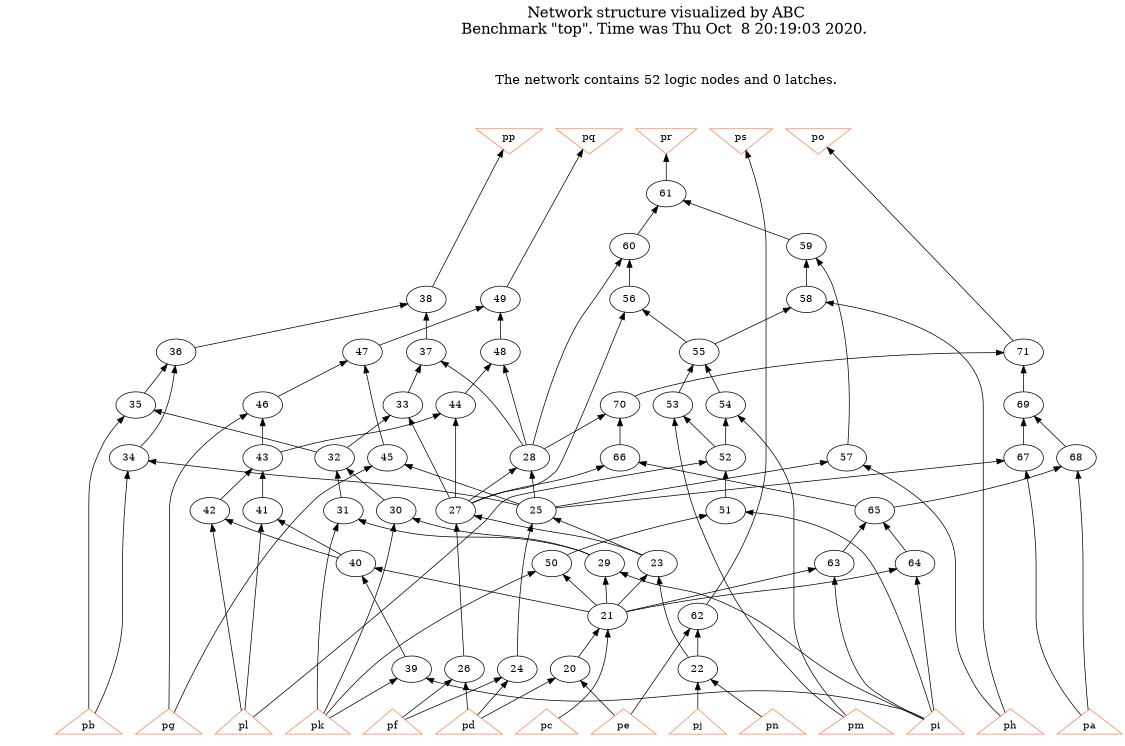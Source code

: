 # Network structure generated by ABC

digraph network {
size = "7.5,10";
center = true;
edge [dir = back];

{
  node [shape = plaintext];
  edge [style = invis];
  LevelTitle1 [label=""];
  LevelTitle2 [label=""];
  Level11 [label = ""];
  Level10 [label = ""];
  Level9 [label = ""];
  Level8 [label = ""];
  Level7 [label = ""];
  Level6 [label = ""];
  Level5 [label = ""];
  Level4 [label = ""];
  Level3 [label = ""];
  Level2 [label = ""];
  Level1 [label = ""];
  Level0 [label = ""];
  LevelTitle1 ->  LevelTitle2 ->  Level11 ->  Level10 ->  Level9 ->  Level8 ->  Level7 ->  Level6 ->  Level5 ->  Level4 ->  Level3 ->  Level2 ->  Level1 ->  Level0;
}

{
  rank = same;
  LevelTitle1;
  title1 [shape=plaintext,
          fontsize=20,
          fontname = "Times-Roman",
          label="Network structure visualized by ABC\nBenchmark \"top\". Time was Thu Oct  8 20:19:03 2020. "
         ];
}

{
  rank = same;
  LevelTitle2;
  title2 [shape=plaintext,
          fontsize=18,
          fontname = "Times-Roman",
          label="The network contains 52 logic nodes and 0 latches.\n"
         ];
}

{
  rank = same;
  Level11;
  Node15 [label = "pp", shape = invtriangle, color = coral, fillcolor = coral];
  Node16 [label = "pq", shape = invtriangle, color = coral, fillcolor = coral];
  Node17 [label = "pr", shape = invtriangle, color = coral, fillcolor = coral];
  Node18 [label = "ps", shape = invtriangle, color = coral, fillcolor = coral];
  Node19 [label = "po", shape = invtriangle, color = coral, fillcolor = coral];
}

{
  rank = same;
  Level10;
  Node61 [label = "61\n", shape = ellipse];
}

{
  rank = same;
  Level9;
  Node59 [label = "59\n", shape = ellipse];
  Node60 [label = "60\n", shape = ellipse];
}

{
  rank = same;
  Level8;
  Node38 [label = "38\n", shape = ellipse];
  Node49 [label = "49\n", shape = ellipse];
  Node56 [label = "56\n", shape = ellipse];
  Node58 [label = "58\n", shape = ellipse];
}

{
  rank = same;
  Level7;
  Node36 [label = "36\n", shape = ellipse];
  Node37 [label = "37\n", shape = ellipse];
  Node47 [label = "47\n", shape = ellipse];
  Node48 [label = "48\n", shape = ellipse];
  Node55 [label = "55\n", shape = ellipse];
  Node71 [label = "71\n", shape = ellipse];
}

{
  rank = same;
  Level6;
  Node33 [label = "33\n", shape = ellipse];
  Node35 [label = "35\n", shape = ellipse];
  Node44 [label = "44\n", shape = ellipse];
  Node46 [label = "46\n", shape = ellipse];
  Node53 [label = "53\n", shape = ellipse];
  Node54 [label = "54\n", shape = ellipse];
  Node69 [label = "69\n", shape = ellipse];
  Node70 [label = "70\n", shape = ellipse];
}

{
  rank = same;
  Level5;
  Node28 [label = "28\n", shape = ellipse];
  Node32 [label = "32\n", shape = ellipse];
  Node34 [label = "34\n", shape = ellipse];
  Node43 [label = "43\n", shape = ellipse];
  Node45 [label = "45\n", shape = ellipse];
  Node52 [label = "52\n", shape = ellipse];
  Node57 [label = "57\n", shape = ellipse];
  Node66 [label = "66\n", shape = ellipse];
  Node67 [label = "67\n", shape = ellipse];
  Node68 [label = "68\n", shape = ellipse];
}

{
  rank = same;
  Level4;
  Node25 [label = "25\n", shape = ellipse];
  Node27 [label = "27\n", shape = ellipse];
  Node30 [label = "30\n", shape = ellipse];
  Node31 [label = "31\n", shape = ellipse];
  Node41 [label = "41\n", shape = ellipse];
  Node42 [label = "42\n", shape = ellipse];
  Node51 [label = "51\n", shape = ellipse];
  Node65 [label = "65\n", shape = ellipse];
}

{
  rank = same;
  Level3;
  Node23 [label = "23\n", shape = ellipse];
  Node29 [label = "29\n", shape = ellipse];
  Node40 [label = "40\n", shape = ellipse];
  Node50 [label = "50\n", shape = ellipse];
  Node63 [label = "63\n", shape = ellipse];
  Node64 [label = "64\n", shape = ellipse];
}

{
  rank = same;
  Level2;
  Node21 [label = "21\n", shape = ellipse];
  Node62 [label = "62\n", shape = ellipse];
}

{
  rank = same;
  Level1;
  Node20 [label = "20\n", shape = ellipse];
  Node22 [label = "22\n", shape = ellipse];
  Node24 [label = "24\n", shape = ellipse];
  Node26 [label = "26\n", shape = ellipse];
  Node39 [label = "39\n", shape = ellipse];
}

{
  rank = same;
  Level0;
  Node1 [label = "pa", shape = triangle, color = coral, fillcolor = coral];
  Node2 [label = "pb", shape = triangle, color = coral, fillcolor = coral];
  Node3 [label = "pc", shape = triangle, color = coral, fillcolor = coral];
  Node4 [label = "pd", shape = triangle, color = coral, fillcolor = coral];
  Node5 [label = "pe", shape = triangle, color = coral, fillcolor = coral];
  Node6 [label = "pf", shape = triangle, color = coral, fillcolor = coral];
  Node7 [label = "pg", shape = triangle, color = coral, fillcolor = coral];
  Node8 [label = "ph", shape = triangle, color = coral, fillcolor = coral];
  Node9 [label = "pi", shape = triangle, color = coral, fillcolor = coral];
  Node10 [label = "pj", shape = triangle, color = coral, fillcolor = coral];
  Node11 [label = "pk", shape = triangle, color = coral, fillcolor = coral];
  Node12 [label = "pl", shape = triangle, color = coral, fillcolor = coral];
  Node13 [label = "pm", shape = triangle, color = coral, fillcolor = coral];
  Node14 [label = "pn", shape = triangle, color = coral, fillcolor = coral];
}

title1 -> title2 [style = invis];
title2 -> Node15 [style = invis];
title2 -> Node16 [style = invis];
title2 -> Node17 [style = invis];
title2 -> Node18 [style = invis];
title2 -> Node19 [style = invis];
Node15 -> Node16 [style = invis];
Node16 -> Node17 [style = invis];
Node17 -> Node18 [style = invis];
Node18 -> Node19 [style = invis];
Node15 -> Node38 [style = solid];
Node16 -> Node49 [style = solid];
Node17 -> Node61 [style = solid];
Node18 -> Node62 [style = solid];
Node19 -> Node71 [style = solid];
Node20 -> Node4 [style = solid];
Node20 -> Node5 [style = solid];
Node21 -> Node3 [style = solid];
Node21 -> Node20 [style = solid];
Node22 -> Node10 [style = solid];
Node22 -> Node14 [style = solid];
Node23 -> Node21 [style = solid];
Node23 -> Node22 [style = solid];
Node24 -> Node4 [style = solid];
Node24 -> Node6 [style = solid];
Node25 -> Node23 [style = solid];
Node25 -> Node24 [style = solid];
Node26 -> Node4 [style = solid];
Node26 -> Node6 [style = solid];
Node27 -> Node23 [style = solid];
Node27 -> Node26 [style = solid];
Node28 -> Node25 [style = solid];
Node28 -> Node27 [style = solid];
Node29 -> Node9 [style = solid];
Node29 -> Node21 [style = solid];
Node30 -> Node11 [style = solid];
Node30 -> Node29 [style = solid];
Node31 -> Node11 [style = solid];
Node31 -> Node29 [style = solid];
Node32 -> Node30 [style = solid];
Node32 -> Node31 [style = solid];
Node33 -> Node27 [style = solid];
Node33 -> Node32 [style = solid];
Node34 -> Node2 [style = solid];
Node34 -> Node25 [style = solid];
Node35 -> Node2 [style = solid];
Node35 -> Node32 [style = solid];
Node36 -> Node34 [style = solid];
Node36 -> Node35 [style = solid];
Node37 -> Node28 [style = solid];
Node37 -> Node33 [style = solid];
Node38 -> Node36 [style = solid];
Node38 -> Node37 [style = solid];
Node39 -> Node9 [style = solid];
Node39 -> Node11 [style = solid];
Node40 -> Node21 [style = solid];
Node40 -> Node39 [style = solid];
Node41 -> Node12 [style = solid];
Node41 -> Node40 [style = solid];
Node42 -> Node12 [style = solid];
Node42 -> Node40 [style = solid];
Node43 -> Node41 [style = solid];
Node43 -> Node42 [style = solid];
Node44 -> Node27 [style = solid];
Node44 -> Node43 [style = solid];
Node45 -> Node7 [style = solid];
Node45 -> Node25 [style = solid];
Node46 -> Node7 [style = solid];
Node46 -> Node43 [style = solid];
Node47 -> Node45 [style = solid];
Node47 -> Node46 [style = solid];
Node48 -> Node28 [style = solid];
Node48 -> Node44 [style = solid];
Node49 -> Node47 [style = solid];
Node49 -> Node48 [style = solid];
Node50 -> Node11 [style = solid];
Node50 -> Node21 [style = solid];
Node51 -> Node9 [style = solid];
Node51 -> Node50 [style = solid];
Node52 -> Node12 [style = solid];
Node52 -> Node51 [style = solid];
Node53 -> Node13 [style = solid];
Node53 -> Node52 [style = solid];
Node54 -> Node13 [style = solid];
Node54 -> Node52 [style = solid];
Node55 -> Node53 [style = solid];
Node55 -> Node54 [style = solid];
Node56 -> Node27 [style = solid];
Node56 -> Node55 [style = solid];
Node57 -> Node8 [style = solid];
Node57 -> Node25 [style = solid];
Node58 -> Node8 [style = solid];
Node58 -> Node55 [style = solid];
Node59 -> Node57 [style = solid];
Node59 -> Node58 [style = solid];
Node60 -> Node28 [style = solid];
Node60 -> Node56 [style = solid];
Node61 -> Node59 [style = solid];
Node61 -> Node60 [style = solid];
Node62 -> Node5 [style = solid];
Node62 -> Node22 [style = solid];
Node63 -> Node9 [style = solid];
Node63 -> Node21 [style = solid];
Node64 -> Node9 [style = solid];
Node64 -> Node21 [style = solid];
Node65 -> Node63 [style = solid];
Node65 -> Node64 [style = solid];
Node66 -> Node27 [style = solid];
Node66 -> Node65 [style = solid];
Node67 -> Node1 [style = solid];
Node67 -> Node25 [style = solid];
Node68 -> Node1 [style = solid];
Node68 -> Node65 [style = solid];
Node69 -> Node67 [style = solid];
Node69 -> Node68 [style = solid];
Node70 -> Node28 [style = solid];
Node70 -> Node66 [style = solid];
Node71 -> Node69 [style = solid];
Node71 -> Node70 [style = solid];
}


